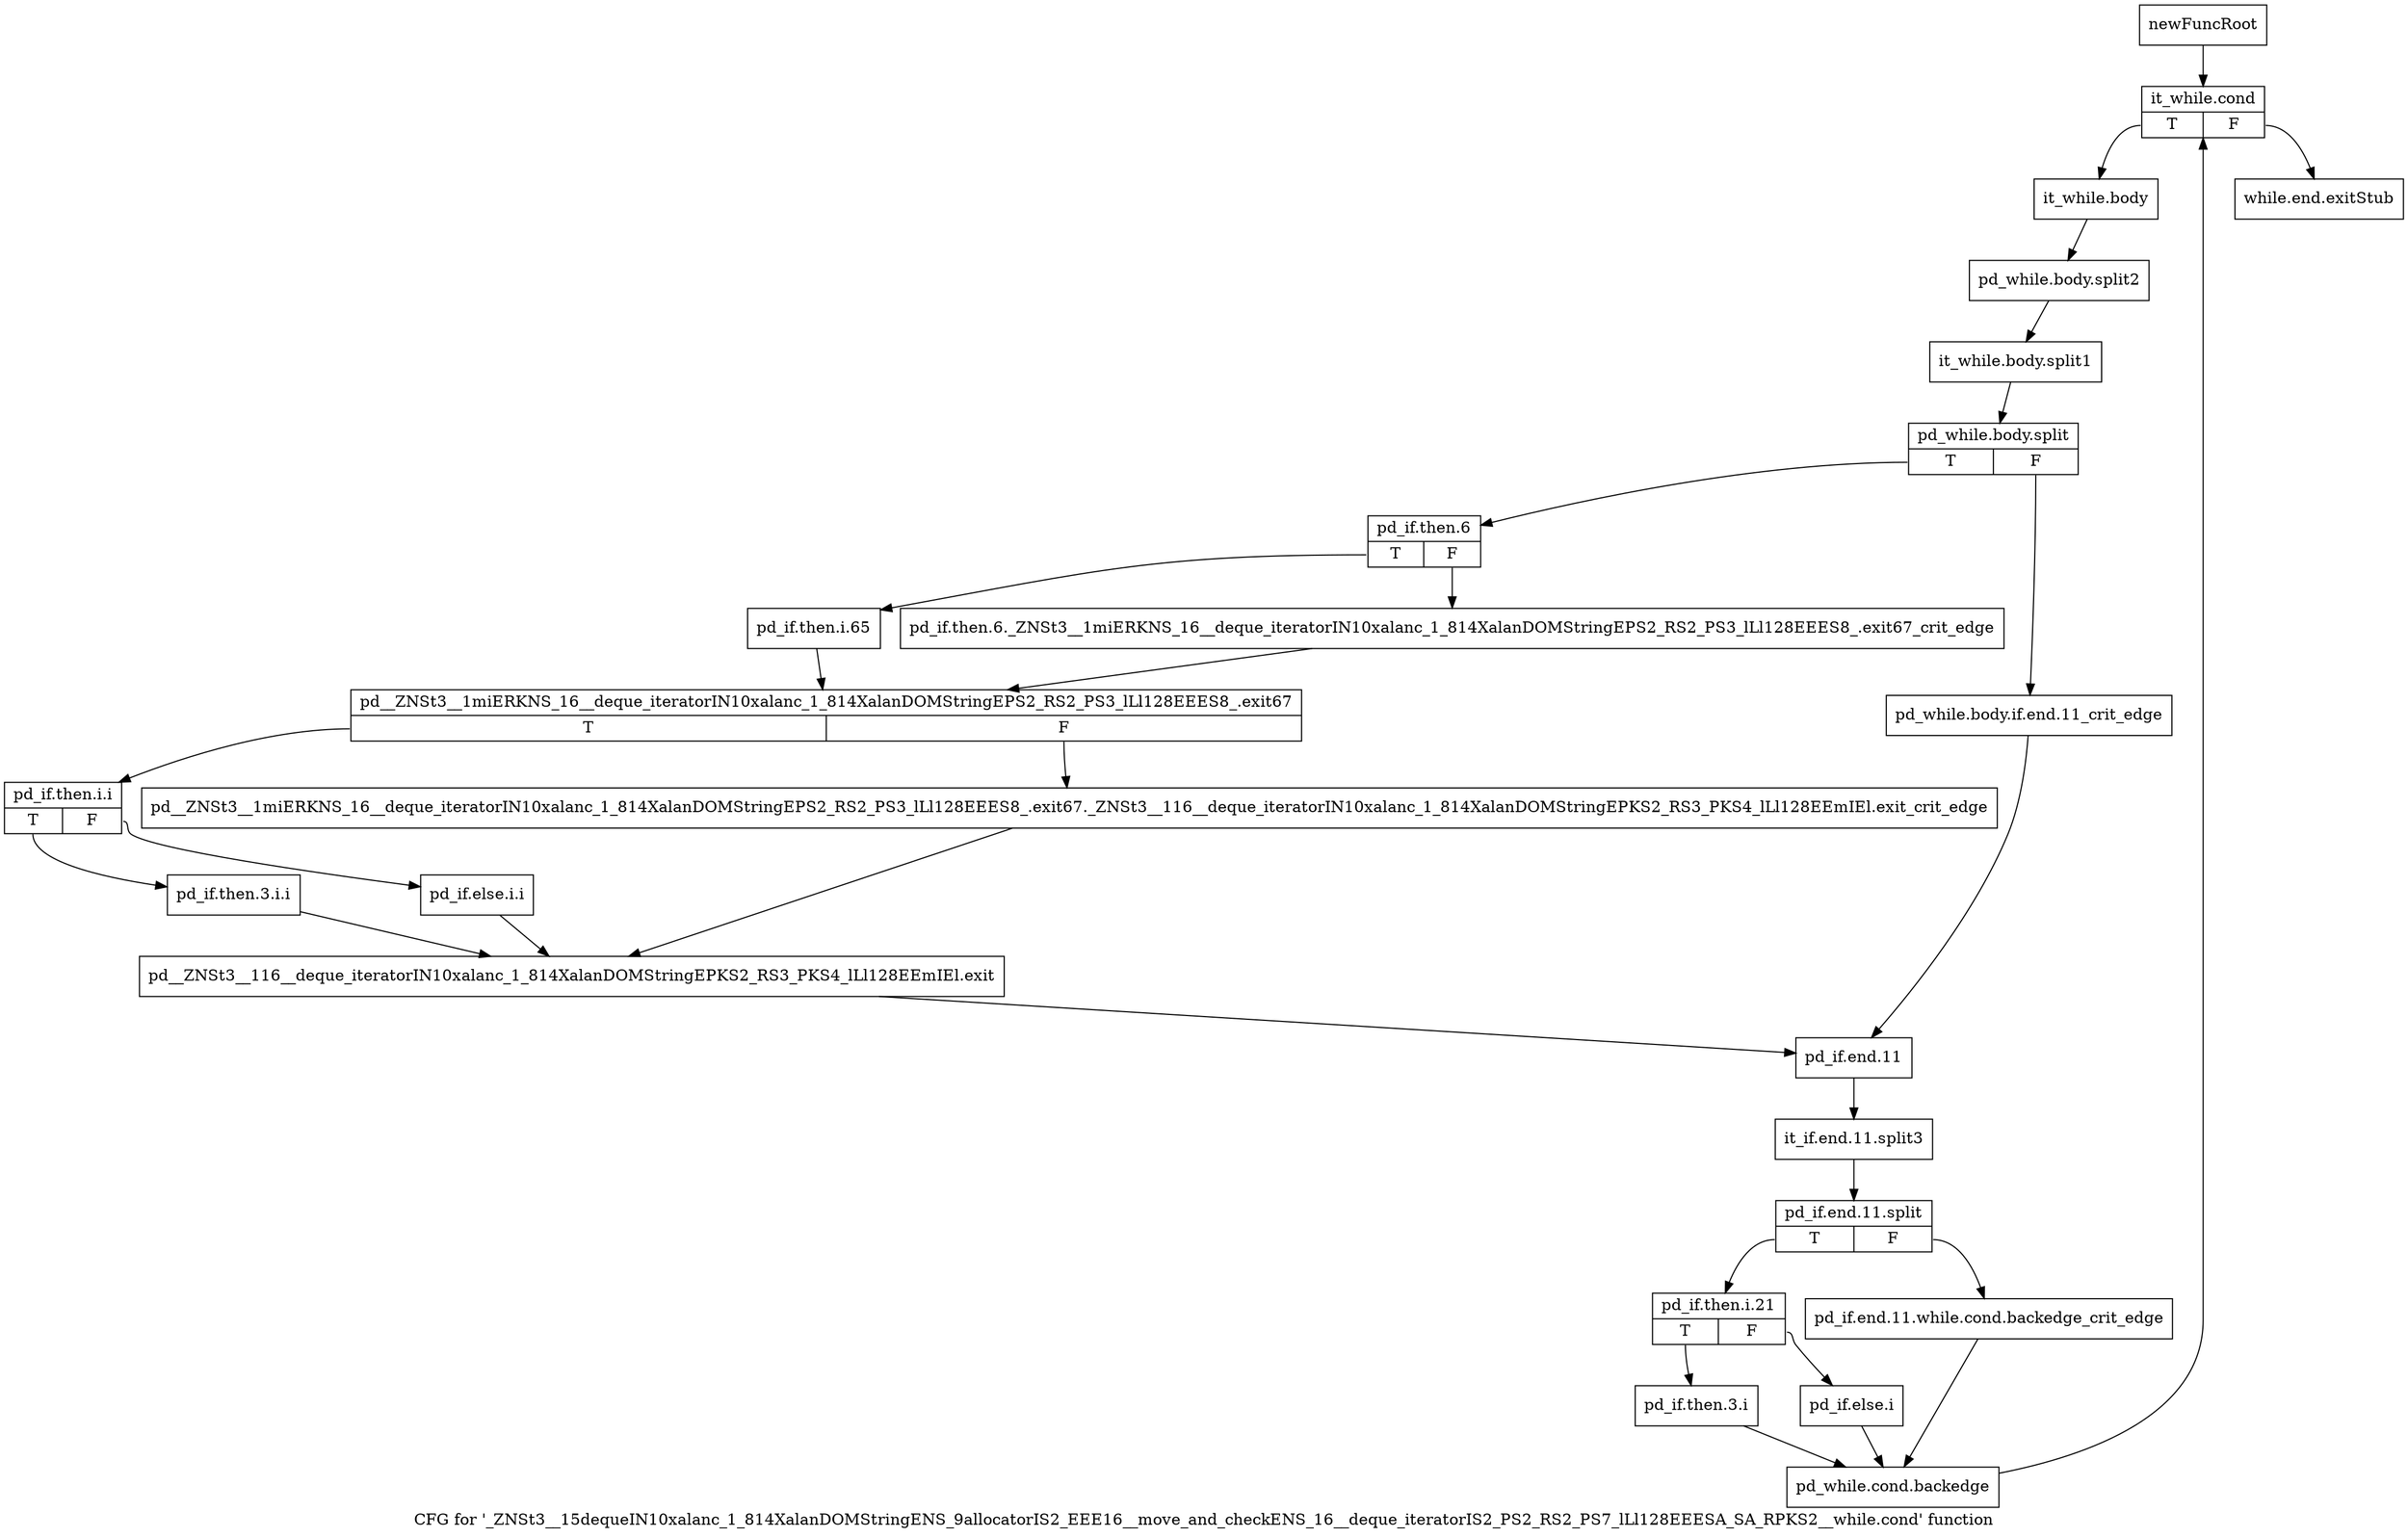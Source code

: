 digraph "CFG for '_ZNSt3__15dequeIN10xalanc_1_814XalanDOMStringENS_9allocatorIS2_EEE16__move_and_checkENS_16__deque_iteratorIS2_PS2_RS2_PS7_lLl128EEESA_SA_RPKS2__while.cond' function" {
	label="CFG for '_ZNSt3__15dequeIN10xalanc_1_814XalanDOMStringENS_9allocatorIS2_EEE16__move_and_checkENS_16__deque_iteratorIS2_PS2_RS2_PS7_lLl128EEESA_SA_RPKS2__while.cond' function";

	Node0x8443d40 [shape=record,label="{newFuncRoot}"];
	Node0x8443d40 -> Node0x8443de0;
	Node0x8443d90 [shape=record,label="{while.end.exitStub}"];
	Node0x8443de0 [shape=record,label="{it_while.cond|{<s0>T|<s1>F}}"];
	Node0x8443de0:s0 -> Node0x8443e30;
	Node0x8443de0:s1 -> Node0x8443d90;
	Node0x8443e30 [shape=record,label="{it_while.body}"];
	Node0x8443e30 -> Node0xd1f19e0;
	Node0xd1f19e0 [shape=record,label="{pd_while.body.split2}"];
	Node0xd1f19e0 -> Node0xd1f1d00;
	Node0xd1f1d00 [shape=record,label="{it_while.body.split1}"];
	Node0xd1f1d00 -> Node0xd1f21b0;
	Node0xd1f21b0 [shape=record,label="{pd_while.body.split|{<s0>T|<s1>F}}"];
	Node0xd1f21b0:s0 -> Node0x8443fa0;
	Node0xd1f21b0:s1 -> Node0x8443e80;
	Node0x8443e80 [shape=record,label="{pd_while.body.if.end.11_crit_edge}"];
	Node0x8443e80 -> Node0x8444270;
	Node0x8443fa0 [shape=record,label="{pd_if.then.6|{<s0>T|<s1>F}}"];
	Node0x8443fa0:s0 -> Node0x8444040;
	Node0x8443fa0:s1 -> Node0x8443ff0;
	Node0x8443ff0 [shape=record,label="{pd_if.then.6._ZNSt3__1miERKNS_16__deque_iteratorIN10xalanc_1_814XalanDOMStringEPS2_RS2_PS3_lLl128EEES8_.exit67_crit_edge}"];
	Node0x8443ff0 -> Node0x8444090;
	Node0x8444040 [shape=record,label="{pd_if.then.i.65}"];
	Node0x8444040 -> Node0x8444090;
	Node0x8444090 [shape=record,label="{pd__ZNSt3__1miERKNS_16__deque_iteratorIN10xalanc_1_814XalanDOMStringEPS2_RS2_PS3_lLl128EEES8_.exit67|{<s0>T|<s1>F}}"];
	Node0x8444090:s0 -> Node0x8444130;
	Node0x8444090:s1 -> Node0x84440e0;
	Node0x84440e0 [shape=record,label="{pd__ZNSt3__1miERKNS_16__deque_iteratorIN10xalanc_1_814XalanDOMStringEPS2_RS2_PS3_lLl128EEES8_.exit67._ZNSt3__116__deque_iteratorIN10xalanc_1_814XalanDOMStringEPKS2_RS3_PKS4_lLl128EEmIEl.exit_crit_edge}"];
	Node0x84440e0 -> Node0x8444220;
	Node0x8444130 [shape=record,label="{pd_if.then.i.i|{<s0>T|<s1>F}}"];
	Node0x8444130:s0 -> Node0x84441d0;
	Node0x8444130:s1 -> Node0x8444180;
	Node0x8444180 [shape=record,label="{pd_if.else.i.i}"];
	Node0x8444180 -> Node0x8444220;
	Node0x84441d0 [shape=record,label="{pd_if.then.3.i.i}"];
	Node0x84441d0 -> Node0x8444220;
	Node0x8444220 [shape=record,label="{pd__ZNSt3__116__deque_iteratorIN10xalanc_1_814XalanDOMStringEPKS2_RS3_PKS4_lLl128EEmIEl.exit}"];
	Node0x8444220 -> Node0x8444270;
	Node0x8444270 [shape=record,label="{pd_if.end.11}"];
	Node0x8444270 -> Node0xd1f1620;
	Node0xd1f1620 [shape=record,label="{it_if.end.11.split3}"];
	Node0xd1f1620 -> Node0xd1f1800;
	Node0xd1f1800 [shape=record,label="{pd_if.end.11.split|{<s0>T|<s1>F}}"];
	Node0xd1f1800:s0 -> Node0x8444310;
	Node0xd1f1800:s1 -> Node0x84442c0;
	Node0x84442c0 [shape=record,label="{pd_if.end.11.while.cond.backedge_crit_edge}"];
	Node0x84442c0 -> Node0x8444400;
	Node0x8444310 [shape=record,label="{pd_if.then.i.21|{<s0>T|<s1>F}}"];
	Node0x8444310:s0 -> Node0x84443b0;
	Node0x8444310:s1 -> Node0x8444360;
	Node0x8444360 [shape=record,label="{pd_if.else.i}"];
	Node0x8444360 -> Node0x8444400;
	Node0x84443b0 [shape=record,label="{pd_if.then.3.i}"];
	Node0x84443b0 -> Node0x8444400;
	Node0x8444400 [shape=record,label="{pd_while.cond.backedge}"];
	Node0x8444400 -> Node0x8443de0;
}
